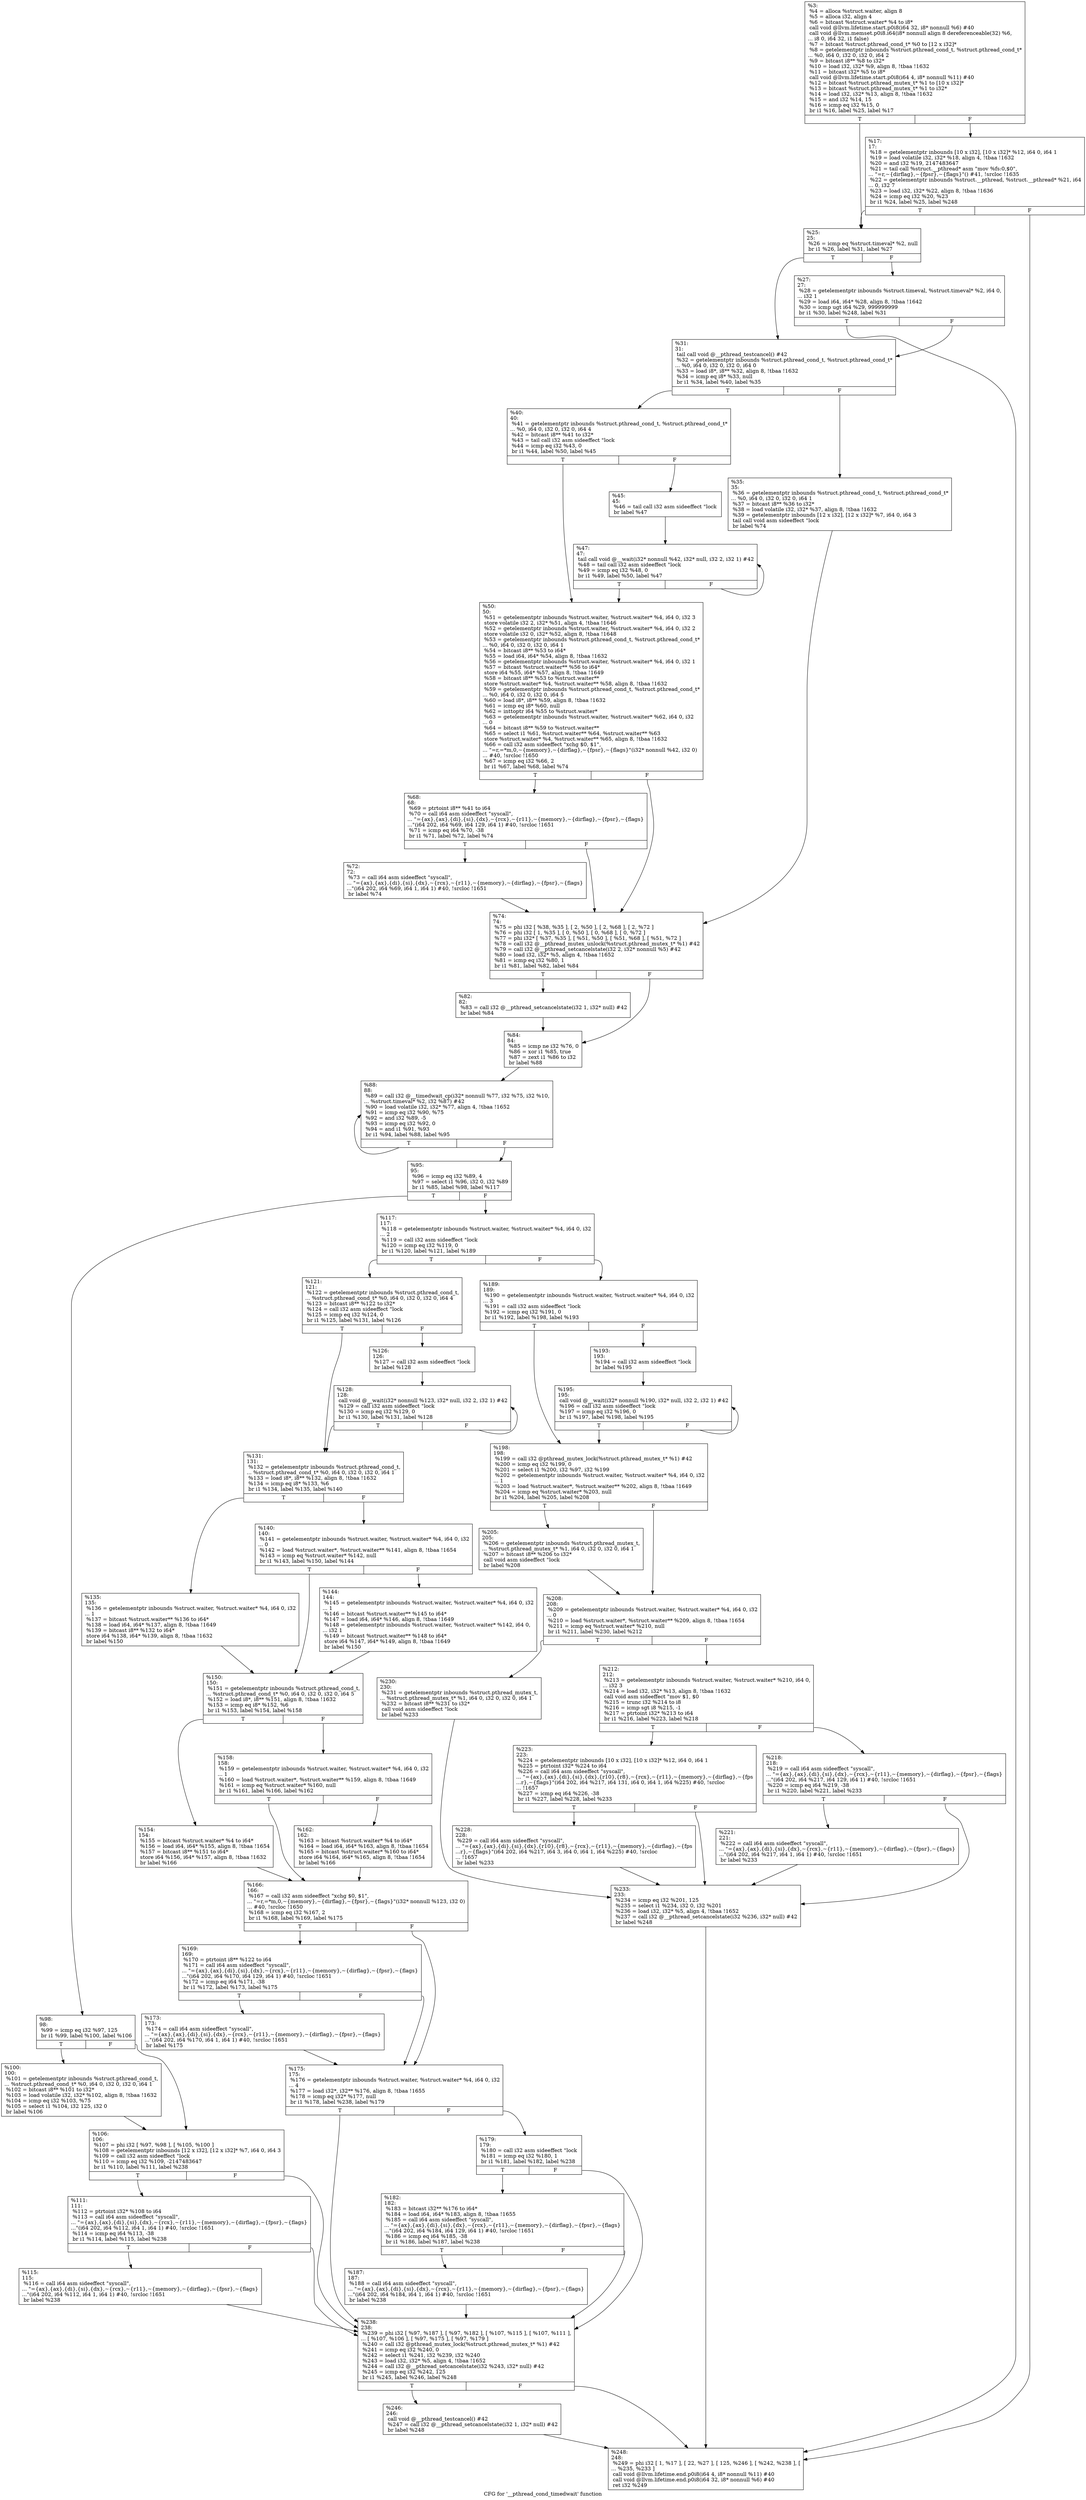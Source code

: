 digraph "CFG for '__pthread_cond_timedwait' function" {
	label="CFG for '__pthread_cond_timedwait' function";

	Node0x166cf20 [shape=record,label="{%3:\l  %4 = alloca %struct.waiter, align 8\l  %5 = alloca i32, align 4\l  %6 = bitcast %struct.waiter* %4 to i8*\l  call void @llvm.lifetime.start.p0i8(i64 32, i8* nonnull %6) #40\l  call void @llvm.memset.p0i8.i64(i8* nonnull align 8 dereferenceable(32) %6,\l... i8 0, i64 32, i1 false)\l  %7 = bitcast %struct.pthread_cond_t* %0 to [12 x i32]*\l  %8 = getelementptr inbounds %struct.pthread_cond_t, %struct.pthread_cond_t*\l... %0, i64 0, i32 0, i32 0, i64 2\l  %9 = bitcast i8** %8 to i32*\l  %10 = load i32, i32* %9, align 8, !tbaa !1632\l  %11 = bitcast i32* %5 to i8*\l  call void @llvm.lifetime.start.p0i8(i64 4, i8* nonnull %11) #40\l  %12 = bitcast %struct.pthread_mutex_t* %1 to [10 x i32]*\l  %13 = bitcast %struct.pthread_mutex_t* %1 to i32*\l  %14 = load i32, i32* %13, align 8, !tbaa !1632\l  %15 = and i32 %14, 15\l  %16 = icmp eq i32 %15, 0\l  br i1 %16, label %25, label %17\l|{<s0>T|<s1>F}}"];
	Node0x166cf20:s0 -> Node0x166d210;
	Node0x166cf20:s1 -> Node0x166d1c0;
	Node0x166d1c0 [shape=record,label="{%17:\l17:                                               \l  %18 = getelementptr inbounds [10 x i32], [10 x i32]* %12, i64 0, i64 1\l  %19 = load volatile i32, i32* %18, align 4, !tbaa !1632\l  %20 = and i32 %19, 2147483647\l  %21 = tail call %struct.__pthread* asm \"mov %fs:0,$0\",\l... \"=r,~\{dirflag\},~\{fpsr\},~\{flags\}\"() #41, !srcloc !1635\l  %22 = getelementptr inbounds %struct.__pthread, %struct.__pthread* %21, i64\l... 0, i32 7\l  %23 = load i32, i32* %22, align 8, !tbaa !1636\l  %24 = icmp eq i32 %20, %23\l  br i1 %24, label %25, label %248\l|{<s0>T|<s1>F}}"];
	Node0x166d1c0:s0 -> Node0x166d210;
	Node0x166d1c0:s1 -> Node0x166e2f0;
	Node0x166d210 [shape=record,label="{%25:\l25:                                               \l  %26 = icmp eq %struct.timeval* %2, null\l  br i1 %26, label %31, label %27\l|{<s0>T|<s1>F}}"];
	Node0x166d210:s0 -> Node0x166d2b0;
	Node0x166d210:s1 -> Node0x166d260;
	Node0x166d260 [shape=record,label="{%27:\l27:                                               \l  %28 = getelementptr inbounds %struct.timeval, %struct.timeval* %2, i64 0,\l... i32 1\l  %29 = load i64, i64* %28, align 8, !tbaa !1642\l  %30 = icmp ugt i64 %29, 999999999\l  br i1 %30, label %248, label %31\l|{<s0>T|<s1>F}}"];
	Node0x166d260:s0 -> Node0x166e2f0;
	Node0x166d260:s1 -> Node0x166d2b0;
	Node0x166d2b0 [shape=record,label="{%31:\l31:                                               \l  tail call void @__pthread_testcancel() #42\l  %32 = getelementptr inbounds %struct.pthread_cond_t, %struct.pthread_cond_t*\l... %0, i64 0, i32 0, i32 0, i64 0\l  %33 = load i8*, i8** %32, align 8, !tbaa !1632\l  %34 = icmp eq i8* %33, null\l  br i1 %34, label %40, label %35\l|{<s0>T|<s1>F}}"];
	Node0x166d2b0:s0 -> Node0x166d350;
	Node0x166d2b0:s1 -> Node0x166d300;
	Node0x166d300 [shape=record,label="{%35:\l35:                                               \l  %36 = getelementptr inbounds %struct.pthread_cond_t, %struct.pthread_cond_t*\l... %0, i64 0, i32 0, i32 0, i64 1\l  %37 = bitcast i8** %36 to i32*\l  %38 = load volatile i32, i32* %37, align 8, !tbaa !1632\l  %39 = getelementptr inbounds [12 x i32], [12 x i32]* %7, i64 0, i64 3\l  tail call void asm sideeffect \"lock \l  br label %74\l}"];
	Node0x166d300 -> Node0x166d530;
	Node0x166d350 [shape=record,label="{%40:\l40:                                               \l  %41 = getelementptr inbounds %struct.pthread_cond_t, %struct.pthread_cond_t*\l... %0, i64 0, i32 0, i32 0, i64 4\l  %42 = bitcast i8** %41 to i32*\l  %43 = tail call i32 asm sideeffect \"lock \l  %44 = icmp eq i32 %43, 0\l  br i1 %44, label %50, label %45\l|{<s0>T|<s1>F}}"];
	Node0x166d350:s0 -> Node0x166d440;
	Node0x166d350:s1 -> Node0x166d3a0;
	Node0x166d3a0 [shape=record,label="{%45:\l45:                                               \l  %46 = tail call i32 asm sideeffect \"lock \l  br label %47\l}"];
	Node0x166d3a0 -> Node0x166d3f0;
	Node0x166d3f0 [shape=record,label="{%47:\l47:                                               \l  tail call void @__wait(i32* nonnull %42, i32* null, i32 2, i32 1) #42\l  %48 = tail call i32 asm sideeffect \"lock \l  %49 = icmp eq i32 %48, 0\l  br i1 %49, label %50, label %47\l|{<s0>T|<s1>F}}"];
	Node0x166d3f0:s0 -> Node0x166d440;
	Node0x166d3f0:s1 -> Node0x166d3f0;
	Node0x166d440 [shape=record,label="{%50:\l50:                                               \l  %51 = getelementptr inbounds %struct.waiter, %struct.waiter* %4, i64 0, i32 3\l  store volatile i32 2, i32* %51, align 4, !tbaa !1646\l  %52 = getelementptr inbounds %struct.waiter, %struct.waiter* %4, i64 0, i32 2\l  store volatile i32 0, i32* %52, align 8, !tbaa !1648\l  %53 = getelementptr inbounds %struct.pthread_cond_t, %struct.pthread_cond_t*\l... %0, i64 0, i32 0, i32 0, i64 1\l  %54 = bitcast i8** %53 to i64*\l  %55 = load i64, i64* %54, align 8, !tbaa !1632\l  %56 = getelementptr inbounds %struct.waiter, %struct.waiter* %4, i64 0, i32 1\l  %57 = bitcast %struct.waiter** %56 to i64*\l  store i64 %55, i64* %57, align 8, !tbaa !1649\l  %58 = bitcast i8** %53 to %struct.waiter**\l  store %struct.waiter* %4, %struct.waiter** %58, align 8, !tbaa !1632\l  %59 = getelementptr inbounds %struct.pthread_cond_t, %struct.pthread_cond_t*\l... %0, i64 0, i32 0, i32 0, i64 5\l  %60 = load i8*, i8** %59, align 8, !tbaa !1632\l  %61 = icmp eq i8* %60, null\l  %62 = inttoptr i64 %55 to %struct.waiter*\l  %63 = getelementptr inbounds %struct.waiter, %struct.waiter* %62, i64 0, i32\l... 0\l  %64 = bitcast i8** %59 to %struct.waiter**\l  %65 = select i1 %61, %struct.waiter** %64, %struct.waiter** %63\l  store %struct.waiter* %4, %struct.waiter** %65, align 8, !tbaa !1632\l  %66 = call i32 asm sideeffect \"xchg $0, $1\",\l... \"=r,=*m,0,~\{memory\},~\{dirflag\},~\{fpsr\},~\{flags\}\"(i32* nonnull %42, i32 0)\l... #40, !srcloc !1650\l  %67 = icmp eq i32 %66, 2\l  br i1 %67, label %68, label %74\l|{<s0>T|<s1>F}}"];
	Node0x166d440:s0 -> Node0x166d490;
	Node0x166d440:s1 -> Node0x166d530;
	Node0x166d490 [shape=record,label="{%68:\l68:                                               \l  %69 = ptrtoint i8** %41 to i64\l  %70 = call i64 asm sideeffect \"syscall\",\l... \"=\{ax\},\{ax\},\{di\},\{si\},\{dx\},~\{rcx\},~\{r11\},~\{memory\},~\{dirflag\},~\{fpsr\},~\{flags\}\l...\"(i64 202, i64 %69, i64 129, i64 1) #40, !srcloc !1651\l  %71 = icmp eq i64 %70, -38\l  br i1 %71, label %72, label %74\l|{<s0>T|<s1>F}}"];
	Node0x166d490:s0 -> Node0x166d4e0;
	Node0x166d490:s1 -> Node0x166d530;
	Node0x166d4e0 [shape=record,label="{%72:\l72:                                               \l  %73 = call i64 asm sideeffect \"syscall\",\l... \"=\{ax\},\{ax\},\{di\},\{si\},\{dx\},~\{rcx\},~\{r11\},~\{memory\},~\{dirflag\},~\{fpsr\},~\{flags\}\l...\"(i64 202, i64 %69, i64 1, i64 1) #40, !srcloc !1651\l  br label %74\l}"];
	Node0x166d4e0 -> Node0x166d530;
	Node0x166d530 [shape=record,label="{%74:\l74:                                               \l  %75 = phi i32 [ %38, %35 ], [ 2, %50 ], [ 2, %68 ], [ 2, %72 ]\l  %76 = phi i32 [ 1, %35 ], [ 0, %50 ], [ 0, %68 ], [ 0, %72 ]\l  %77 = phi i32* [ %37, %35 ], [ %51, %50 ], [ %51, %68 ], [ %51, %72 ]\l  %78 = call i32 @__pthread_mutex_unlock(%struct.pthread_mutex_t* %1) #42\l  %79 = call i32 @__pthread_setcancelstate(i32 2, i32* nonnull %5) #42\l  %80 = load i32, i32* %5, align 4, !tbaa !1652\l  %81 = icmp eq i32 %80, 1\l  br i1 %81, label %82, label %84\l|{<s0>T|<s1>F}}"];
	Node0x166d530:s0 -> Node0x166d580;
	Node0x166d530:s1 -> Node0x166d5d0;
	Node0x166d580 [shape=record,label="{%82:\l82:                                               \l  %83 = call i32 @__pthread_setcancelstate(i32 1, i32* null) #42\l  br label %84\l}"];
	Node0x166d580 -> Node0x166d5d0;
	Node0x166d5d0 [shape=record,label="{%84:\l84:                                               \l  %85 = icmp ne i32 %76, 0\l  %86 = xor i1 %85, true\l  %87 = zext i1 %86 to i32\l  br label %88\l}"];
	Node0x166d5d0 -> Node0x166d620;
	Node0x166d620 [shape=record,label="{%88:\l88:                                               \l  %89 = call i32 @__timedwait_cp(i32* nonnull %77, i32 %75, i32 %10,\l... %struct.timeval* %2, i32 %87) #42\l  %90 = load volatile i32, i32* %77, align 4, !tbaa !1652\l  %91 = icmp eq i32 %90, %75\l  %92 = and i32 %89, -5\l  %93 = icmp eq i32 %92, 0\l  %94 = and i1 %91, %93\l  br i1 %94, label %88, label %95\l|{<s0>T|<s1>F}}"];
	Node0x166d620:s0 -> Node0x166d620;
	Node0x166d620:s1 -> Node0x166d670;
	Node0x166d670 [shape=record,label="{%95:\l95:                                               \l  %96 = icmp eq i32 %89, 4\l  %97 = select i1 %96, i32 0, i32 %89\l  br i1 %85, label %98, label %117\l|{<s0>T|<s1>F}}"];
	Node0x166d670:s0 -> Node0x166d6c0;
	Node0x166d670:s1 -> Node0x166d850;
	Node0x166d6c0 [shape=record,label="{%98:\l98:                                               \l  %99 = icmp eq i32 %97, 125\l  br i1 %99, label %100, label %106\l|{<s0>T|<s1>F}}"];
	Node0x166d6c0:s0 -> Node0x166d710;
	Node0x166d6c0:s1 -> Node0x166d760;
	Node0x166d710 [shape=record,label="{%100:\l100:                                              \l  %101 = getelementptr inbounds %struct.pthread_cond_t,\l... %struct.pthread_cond_t* %0, i64 0, i32 0, i32 0, i64 1\l  %102 = bitcast i8** %101 to i32*\l  %103 = load volatile i32, i32* %102, align 8, !tbaa !1632\l  %104 = icmp eq i32 %103, %75\l  %105 = select i1 %104, i32 125, i32 0\l  br label %106\l}"];
	Node0x166d710 -> Node0x166d760;
	Node0x166d760 [shape=record,label="{%106:\l106:                                              \l  %107 = phi i32 [ %97, %98 ], [ %105, %100 ]\l  %108 = getelementptr inbounds [12 x i32], [12 x i32]* %7, i64 0, i64 3\l  %109 = call i32 asm sideeffect \"lock \l  %110 = icmp eq i32 %109, -2147483647\l  br i1 %110, label %111, label %238\l|{<s0>T|<s1>F}}"];
	Node0x166d760:s0 -> Node0x166d7b0;
	Node0x166d760:s1 -> Node0x166e250;
	Node0x166d7b0 [shape=record,label="{%111:\l111:                                              \l  %112 = ptrtoint i32* %108 to i64\l  %113 = call i64 asm sideeffect \"syscall\",\l... \"=\{ax\},\{ax\},\{di\},\{si\},\{dx\},~\{rcx\},~\{r11\},~\{memory\},~\{dirflag\},~\{fpsr\},~\{flags\}\l...\"(i64 202, i64 %112, i64 1, i64 1) #40, !srcloc !1651\l  %114 = icmp eq i64 %113, -38\l  br i1 %114, label %115, label %238\l|{<s0>T|<s1>F}}"];
	Node0x166d7b0:s0 -> Node0x166d800;
	Node0x166d7b0:s1 -> Node0x166e250;
	Node0x166d800 [shape=record,label="{%115:\l115:                                              \l  %116 = call i64 asm sideeffect \"syscall\",\l... \"=\{ax\},\{ax\},\{di\},\{si\},\{dx\},~\{rcx\},~\{r11\},~\{memory\},~\{dirflag\},~\{fpsr\},~\{flags\}\l...\"(i64 202, i64 %112, i64 1, i64 1) #40, !srcloc !1651\l  br label %238\l}"];
	Node0x166d800 -> Node0x166e250;
	Node0x166d850 [shape=record,label="{%117:\l117:                                              \l  %118 = getelementptr inbounds %struct.waiter, %struct.waiter* %4, i64 0, i32\l... 2\l  %119 = call i32 asm sideeffect \"lock \l  %120 = icmp eq i32 %119, 0\l  br i1 %120, label %121, label %189\l|{<s0>T|<s1>F}}"];
	Node0x166d850:s0 -> Node0x166d8a0;
	Node0x166d850:s1 -> Node0x166de40;
	Node0x166d8a0 [shape=record,label="{%121:\l121:                                              \l  %122 = getelementptr inbounds %struct.pthread_cond_t,\l... %struct.pthread_cond_t* %0, i64 0, i32 0, i32 0, i64 4\l  %123 = bitcast i8** %122 to i32*\l  %124 = call i32 asm sideeffect \"lock \l  %125 = icmp eq i32 %124, 0\l  br i1 %125, label %131, label %126\l|{<s0>T|<s1>F}}"];
	Node0x166d8a0:s0 -> Node0x166d990;
	Node0x166d8a0:s1 -> Node0x166d8f0;
	Node0x166d8f0 [shape=record,label="{%126:\l126:                                              \l  %127 = call i32 asm sideeffect \"lock \l  br label %128\l}"];
	Node0x166d8f0 -> Node0x166d940;
	Node0x166d940 [shape=record,label="{%128:\l128:                                              \l  call void @__wait(i32* nonnull %123, i32* null, i32 2, i32 1) #42\l  %129 = call i32 asm sideeffect \"lock \l  %130 = icmp eq i32 %129, 0\l  br i1 %130, label %131, label %128\l|{<s0>T|<s1>F}}"];
	Node0x166d940:s0 -> Node0x166d990;
	Node0x166d940:s1 -> Node0x166d940;
	Node0x166d990 [shape=record,label="{%131:\l131:                                              \l  %132 = getelementptr inbounds %struct.pthread_cond_t,\l... %struct.pthread_cond_t* %0, i64 0, i32 0, i32 0, i64 1\l  %133 = load i8*, i8** %132, align 8, !tbaa !1632\l  %134 = icmp eq i8* %133, %6\l  br i1 %134, label %135, label %140\l|{<s0>T|<s1>F}}"];
	Node0x166d990:s0 -> Node0x166d9e0;
	Node0x166d990:s1 -> Node0x166da30;
	Node0x166d9e0 [shape=record,label="{%135:\l135:                                              \l  %136 = getelementptr inbounds %struct.waiter, %struct.waiter* %4, i64 0, i32\l... 1\l  %137 = bitcast %struct.waiter** %136 to i64*\l  %138 = load i64, i64* %137, align 8, !tbaa !1649\l  %139 = bitcast i8** %132 to i64*\l  store i64 %138, i64* %139, align 8, !tbaa !1632\l  br label %150\l}"];
	Node0x166d9e0 -> Node0x166dad0;
	Node0x166da30 [shape=record,label="{%140:\l140:                                              \l  %141 = getelementptr inbounds %struct.waiter, %struct.waiter* %4, i64 0, i32\l... 0\l  %142 = load %struct.waiter*, %struct.waiter** %141, align 8, !tbaa !1654\l  %143 = icmp eq %struct.waiter* %142, null\l  br i1 %143, label %150, label %144\l|{<s0>T|<s1>F}}"];
	Node0x166da30:s0 -> Node0x166dad0;
	Node0x166da30:s1 -> Node0x166da80;
	Node0x166da80 [shape=record,label="{%144:\l144:                                              \l  %145 = getelementptr inbounds %struct.waiter, %struct.waiter* %4, i64 0, i32\l... 1\l  %146 = bitcast %struct.waiter** %145 to i64*\l  %147 = load i64, i64* %146, align 8, !tbaa !1649\l  %148 = getelementptr inbounds %struct.waiter, %struct.waiter* %142, i64 0,\l... i32 1\l  %149 = bitcast %struct.waiter** %148 to i64*\l  store i64 %147, i64* %149, align 8, !tbaa !1649\l  br label %150\l}"];
	Node0x166da80 -> Node0x166dad0;
	Node0x166dad0 [shape=record,label="{%150:\l150:                                              \l  %151 = getelementptr inbounds %struct.pthread_cond_t,\l... %struct.pthread_cond_t* %0, i64 0, i32 0, i32 0, i64 5\l  %152 = load i8*, i8** %151, align 8, !tbaa !1632\l  %153 = icmp eq i8* %152, %6\l  br i1 %153, label %154, label %158\l|{<s0>T|<s1>F}}"];
	Node0x166dad0:s0 -> Node0x166db20;
	Node0x166dad0:s1 -> Node0x166db70;
	Node0x166db20 [shape=record,label="{%154:\l154:                                              \l  %155 = bitcast %struct.waiter* %4 to i64*\l  %156 = load i64, i64* %155, align 8, !tbaa !1654\l  %157 = bitcast i8** %151 to i64*\l  store i64 %156, i64* %157, align 8, !tbaa !1632\l  br label %166\l}"];
	Node0x166db20 -> Node0x166dc10;
	Node0x166db70 [shape=record,label="{%158:\l158:                                              \l  %159 = getelementptr inbounds %struct.waiter, %struct.waiter* %4, i64 0, i32\l... 1\l  %160 = load %struct.waiter*, %struct.waiter** %159, align 8, !tbaa !1649\l  %161 = icmp eq %struct.waiter* %160, null\l  br i1 %161, label %166, label %162\l|{<s0>T|<s1>F}}"];
	Node0x166db70:s0 -> Node0x166dc10;
	Node0x166db70:s1 -> Node0x166dbc0;
	Node0x166dbc0 [shape=record,label="{%162:\l162:                                              \l  %163 = bitcast %struct.waiter* %4 to i64*\l  %164 = load i64, i64* %163, align 8, !tbaa !1654\l  %165 = bitcast %struct.waiter* %160 to i64*\l  store i64 %164, i64* %165, align 8, !tbaa !1654\l  br label %166\l}"];
	Node0x166dbc0 -> Node0x166dc10;
	Node0x166dc10 [shape=record,label="{%166:\l166:                                              \l  %167 = call i32 asm sideeffect \"xchg $0, $1\",\l... \"=r,=*m,0,~\{memory\},~\{dirflag\},~\{fpsr\},~\{flags\}\"(i32* nonnull %123, i32 0)\l... #40, !srcloc !1650\l  %168 = icmp eq i32 %167, 2\l  br i1 %168, label %169, label %175\l|{<s0>T|<s1>F}}"];
	Node0x166dc10:s0 -> Node0x166dc60;
	Node0x166dc10:s1 -> Node0x166dd00;
	Node0x166dc60 [shape=record,label="{%169:\l169:                                              \l  %170 = ptrtoint i8** %122 to i64\l  %171 = call i64 asm sideeffect \"syscall\",\l... \"=\{ax\},\{ax\},\{di\},\{si\},\{dx\},~\{rcx\},~\{r11\},~\{memory\},~\{dirflag\},~\{fpsr\},~\{flags\}\l...\"(i64 202, i64 %170, i64 129, i64 1) #40, !srcloc !1651\l  %172 = icmp eq i64 %171, -38\l  br i1 %172, label %173, label %175\l|{<s0>T|<s1>F}}"];
	Node0x166dc60:s0 -> Node0x166dcb0;
	Node0x166dc60:s1 -> Node0x166dd00;
	Node0x166dcb0 [shape=record,label="{%173:\l173:                                              \l  %174 = call i64 asm sideeffect \"syscall\",\l... \"=\{ax\},\{ax\},\{di\},\{si\},\{dx\},~\{rcx\},~\{r11\},~\{memory\},~\{dirflag\},~\{fpsr\},~\{flags\}\l...\"(i64 202, i64 %170, i64 1, i64 1) #40, !srcloc !1651\l  br label %175\l}"];
	Node0x166dcb0 -> Node0x166dd00;
	Node0x166dd00 [shape=record,label="{%175:\l175:                                              \l  %176 = getelementptr inbounds %struct.waiter, %struct.waiter* %4, i64 0, i32\l... 4\l  %177 = load i32*, i32** %176, align 8, !tbaa !1655\l  %178 = icmp eq i32* %177, null\l  br i1 %178, label %238, label %179\l|{<s0>T|<s1>F}}"];
	Node0x166dd00:s0 -> Node0x166e250;
	Node0x166dd00:s1 -> Node0x166dd50;
	Node0x166dd50 [shape=record,label="{%179:\l179:                                              \l  %180 = call i32 asm sideeffect \"lock \l  %181 = icmp eq i32 %180, 1\l  br i1 %181, label %182, label %238\l|{<s0>T|<s1>F}}"];
	Node0x166dd50:s0 -> Node0x166dda0;
	Node0x166dd50:s1 -> Node0x166e250;
	Node0x166dda0 [shape=record,label="{%182:\l182:                                              \l  %183 = bitcast i32** %176 to i64*\l  %184 = load i64, i64* %183, align 8, !tbaa !1655\l  %185 = call i64 asm sideeffect \"syscall\",\l... \"=\{ax\},\{ax\},\{di\},\{si\},\{dx\},~\{rcx\},~\{r11\},~\{memory\},~\{dirflag\},~\{fpsr\},~\{flags\}\l...\"(i64 202, i64 %184, i64 129, i64 1) #40, !srcloc !1651\l  %186 = icmp eq i64 %185, -38\l  br i1 %186, label %187, label %238\l|{<s0>T|<s1>F}}"];
	Node0x166dda0:s0 -> Node0x166ddf0;
	Node0x166dda0:s1 -> Node0x166e250;
	Node0x166ddf0 [shape=record,label="{%187:\l187:                                              \l  %188 = call i64 asm sideeffect \"syscall\",\l... \"=\{ax\},\{ax\},\{di\},\{si\},\{dx\},~\{rcx\},~\{r11\},~\{memory\},~\{dirflag\},~\{fpsr\},~\{flags\}\l...\"(i64 202, i64 %184, i64 1, i64 1) #40, !srcloc !1651\l  br label %238\l}"];
	Node0x166ddf0 -> Node0x166e250;
	Node0x166de40 [shape=record,label="{%189:\l189:                                              \l  %190 = getelementptr inbounds %struct.waiter, %struct.waiter* %4, i64 0, i32\l... 3\l  %191 = call i32 asm sideeffect \"lock \l  %192 = icmp eq i32 %191, 0\l  br i1 %192, label %198, label %193\l|{<s0>T|<s1>F}}"];
	Node0x166de40:s0 -> Node0x166df30;
	Node0x166de40:s1 -> Node0x166de90;
	Node0x166de90 [shape=record,label="{%193:\l193:                                              \l  %194 = call i32 asm sideeffect \"lock \l  br label %195\l}"];
	Node0x166de90 -> Node0x166dee0;
	Node0x166dee0 [shape=record,label="{%195:\l195:                                              \l  call void @__wait(i32* nonnull %190, i32* null, i32 2, i32 1) #42\l  %196 = call i32 asm sideeffect \"lock \l  %197 = icmp eq i32 %196, 0\l  br i1 %197, label %198, label %195\l|{<s0>T|<s1>F}}"];
	Node0x166dee0:s0 -> Node0x166df30;
	Node0x166dee0:s1 -> Node0x166dee0;
	Node0x166df30 [shape=record,label="{%198:\l198:                                              \l  %199 = call i32 @pthread_mutex_lock(%struct.pthread_mutex_t* %1) #42\l  %200 = icmp eq i32 %199, 0\l  %201 = select i1 %200, i32 %97, i32 %199\l  %202 = getelementptr inbounds %struct.waiter, %struct.waiter* %4, i64 0, i32\l... 1\l  %203 = load %struct.waiter*, %struct.waiter** %202, align 8, !tbaa !1649\l  %204 = icmp eq %struct.waiter* %203, null\l  br i1 %204, label %205, label %208\l|{<s0>T|<s1>F}}"];
	Node0x166df30:s0 -> Node0x166df80;
	Node0x166df30:s1 -> Node0x166dfd0;
	Node0x166df80 [shape=record,label="{%205:\l205:                                              \l  %206 = getelementptr inbounds %struct.pthread_mutex_t,\l... %struct.pthread_mutex_t* %1, i64 0, i32 0, i32 0, i64 1\l  %207 = bitcast i8** %206 to i32*\l  call void asm sideeffect \"lock \l  br label %208\l}"];
	Node0x166df80 -> Node0x166dfd0;
	Node0x166dfd0 [shape=record,label="{%208:\l208:                                              \l  %209 = getelementptr inbounds %struct.waiter, %struct.waiter* %4, i64 0, i32\l... 0\l  %210 = load %struct.waiter*, %struct.waiter** %209, align 8, !tbaa !1654\l  %211 = icmp eq %struct.waiter* %210, null\l  br i1 %211, label %230, label %212\l|{<s0>T|<s1>F}}"];
	Node0x166dfd0:s0 -> Node0x166e1b0;
	Node0x166dfd0:s1 -> Node0x166e020;
	Node0x166e020 [shape=record,label="{%212:\l212:                                              \l  %213 = getelementptr inbounds %struct.waiter, %struct.waiter* %210, i64 0,\l... i32 3\l  %214 = load i32, i32* %13, align 8, !tbaa !1632\l  call void asm sideeffect \"mov $1, $0 \l  %215 = trunc i32 %214 to i8\l  %216 = icmp sgt i8 %215, -1\l  %217 = ptrtoint i32* %213 to i64\l  br i1 %216, label %223, label %218\l|{<s0>T|<s1>F}}"];
	Node0x166e020:s0 -> Node0x166e110;
	Node0x166e020:s1 -> Node0x166e070;
	Node0x166e070 [shape=record,label="{%218:\l218:                                              \l  %219 = call i64 asm sideeffect \"syscall\",\l... \"=\{ax\},\{ax\},\{di\},\{si\},\{dx\},~\{rcx\},~\{r11\},~\{memory\},~\{dirflag\},~\{fpsr\},~\{flags\}\l...\"(i64 202, i64 %217, i64 129, i64 1) #40, !srcloc !1651\l  %220 = icmp eq i64 %219, -38\l  br i1 %220, label %221, label %233\l|{<s0>T|<s1>F}}"];
	Node0x166e070:s0 -> Node0x166e0c0;
	Node0x166e070:s1 -> Node0x166e200;
	Node0x166e0c0 [shape=record,label="{%221:\l221:                                              \l  %222 = call i64 asm sideeffect \"syscall\",\l... \"=\{ax\},\{ax\},\{di\},\{si\},\{dx\},~\{rcx\},~\{r11\},~\{memory\},~\{dirflag\},~\{fpsr\},~\{flags\}\l...\"(i64 202, i64 %217, i64 1, i64 1) #40, !srcloc !1651\l  br label %233\l}"];
	Node0x166e0c0 -> Node0x166e200;
	Node0x166e110 [shape=record,label="{%223:\l223:                                              \l  %224 = getelementptr inbounds [10 x i32], [10 x i32]* %12, i64 0, i64 1\l  %225 = ptrtoint i32* %224 to i64\l  %226 = call i64 asm sideeffect \"syscall\",\l... \"=\{ax\},\{ax\},\{di\},\{si\},\{dx\},\{r10\},\{r8\},~\{rcx\},~\{r11\},~\{memory\},~\{dirflag\},~\{fps\l...r\},~\{flags\}\"(i64 202, i64 %217, i64 131, i64 0, i64 1, i64 %225) #40, !srcloc\l... !1657\l  %227 = icmp eq i64 %226, -38\l  br i1 %227, label %228, label %233\l|{<s0>T|<s1>F}}"];
	Node0x166e110:s0 -> Node0x166e160;
	Node0x166e110:s1 -> Node0x166e200;
	Node0x166e160 [shape=record,label="{%228:\l228:                                              \l  %229 = call i64 asm sideeffect \"syscall\",\l... \"=\{ax\},\{ax\},\{di\},\{si\},\{dx\},\{r10\},\{r8\},~\{rcx\},~\{r11\},~\{memory\},~\{dirflag\},~\{fps\l...r\},~\{flags\}\"(i64 202, i64 %217, i64 3, i64 0, i64 1, i64 %225) #40, !srcloc\l... !1657\l  br label %233\l}"];
	Node0x166e160 -> Node0x166e200;
	Node0x166e1b0 [shape=record,label="{%230:\l230:                                              \l  %231 = getelementptr inbounds %struct.pthread_mutex_t,\l... %struct.pthread_mutex_t* %1, i64 0, i32 0, i32 0, i64 1\l  %232 = bitcast i8** %231 to i32*\l  call void asm sideeffect \"lock \l  br label %233\l}"];
	Node0x166e1b0 -> Node0x166e200;
	Node0x166e200 [shape=record,label="{%233:\l233:                                              \l  %234 = icmp eq i32 %201, 125\l  %235 = select i1 %234, i32 0, i32 %201\l  %236 = load i32, i32* %5, align 4, !tbaa !1652\l  %237 = call i32 @__pthread_setcancelstate(i32 %236, i32* null) #42\l  br label %248\l}"];
	Node0x166e200 -> Node0x166e2f0;
	Node0x166e250 [shape=record,label="{%238:\l238:                                              \l  %239 = phi i32 [ %97, %187 ], [ %97, %182 ], [ %107, %115 ], [ %107, %111 ],\l... [ %107, %106 ], [ %97, %175 ], [ %97, %179 ]\l  %240 = call i32 @pthread_mutex_lock(%struct.pthread_mutex_t* %1) #42\l  %241 = icmp eq i32 %240, 0\l  %242 = select i1 %241, i32 %239, i32 %240\l  %243 = load i32, i32* %5, align 4, !tbaa !1652\l  %244 = call i32 @__pthread_setcancelstate(i32 %243, i32* null) #42\l  %245 = icmp eq i32 %242, 125\l  br i1 %245, label %246, label %248\l|{<s0>T|<s1>F}}"];
	Node0x166e250:s0 -> Node0x166e2a0;
	Node0x166e250:s1 -> Node0x166e2f0;
	Node0x166e2a0 [shape=record,label="{%246:\l246:                                              \l  call void @__pthread_testcancel() #42\l  %247 = call i32 @__pthread_setcancelstate(i32 1, i32* null) #42\l  br label %248\l}"];
	Node0x166e2a0 -> Node0x166e2f0;
	Node0x166e2f0 [shape=record,label="{%248:\l248:                                              \l  %249 = phi i32 [ 1, %17 ], [ 22, %27 ], [ 125, %246 ], [ %242, %238 ], [\l... %235, %233 ]\l  call void @llvm.lifetime.end.p0i8(i64 4, i8* nonnull %11) #40\l  call void @llvm.lifetime.end.p0i8(i64 32, i8* nonnull %6) #40\l  ret i32 %249\l}"];
}
